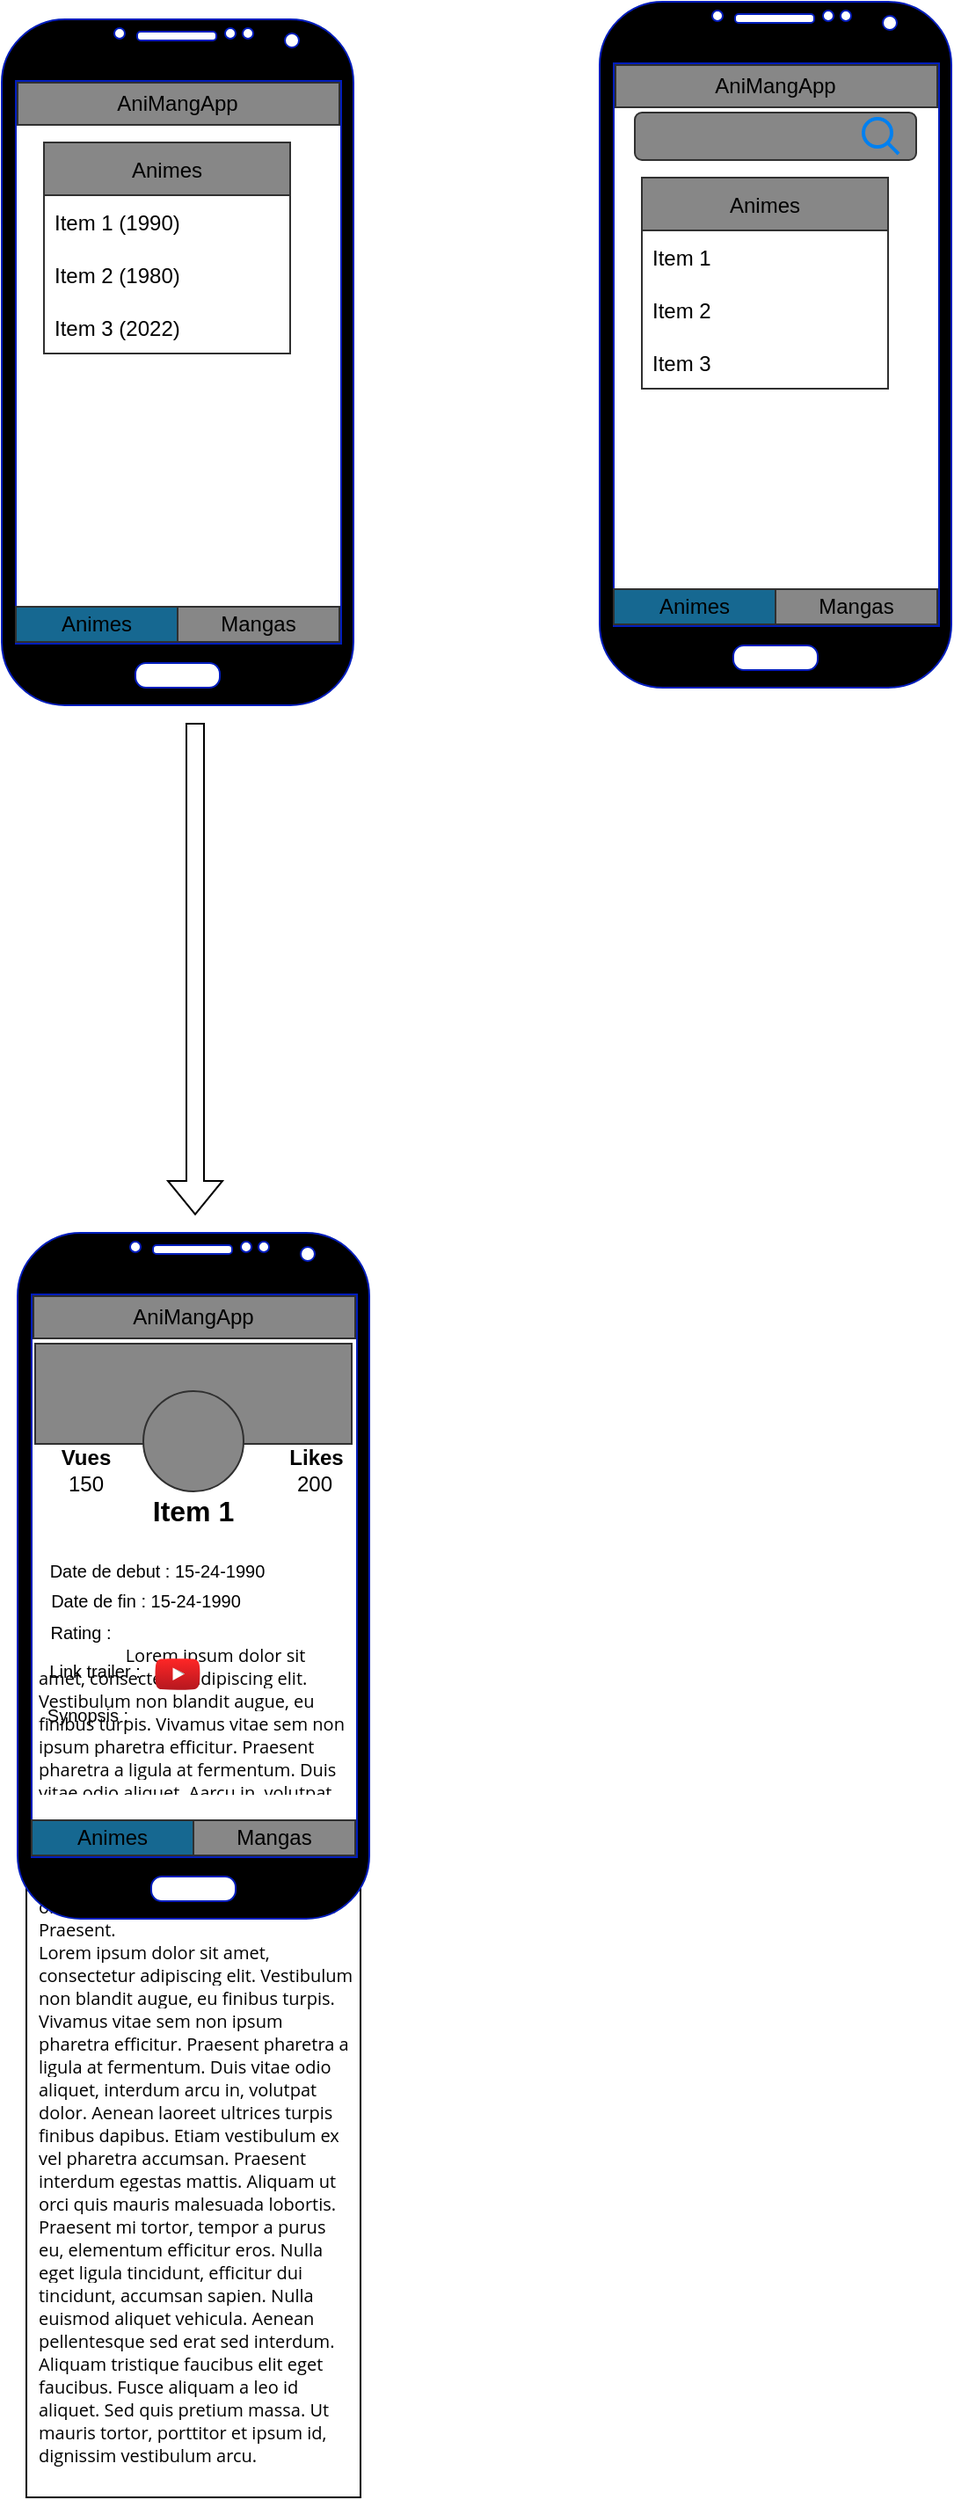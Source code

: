 <mxfile version="16.5.1" type="device"><diagram id="w10LeghZZW7Q-RA3uiY_" name="Page-1"><mxGraphModel dx="1221" dy="764" grid="1" gridSize="10" guides="1" tooltips="1" connect="1" arrows="1" fold="1" page="1" pageScale="1" pageWidth="827" pageHeight="1169" math="0" shadow="0"><root><mxCell id="0"/><mxCell id="1" parent="0"/><mxCell id="JjolqCRb1Ed1k6hYi2WR-45" value="" style="group" parent="1" vertex="1" connectable="0"><mxGeometry x="730" y="70" width="200" height="390" as="geometry"/></mxCell><mxCell id="JjolqCRb1Ed1k6hYi2WR-32" value="" style="verticalLabelPosition=bottom;verticalAlign=top;html=1;shadow=0;dashed=0;strokeWidth=1;shape=mxgraph.android.phone2;strokeColor=#001DBC;fillColor=#000000;fontColor=#ffffff;" parent="JjolqCRb1Ed1k6hYi2WR-45" vertex="1"><mxGeometry width="200" height="390" as="geometry"/></mxCell><mxCell id="JjolqCRb1Ed1k6hYi2WR-33" value="Mangas" style="rounded=0;whiteSpace=wrap;html=1;fillColor=#878787;strokeColor=#303030;" parent="JjolqCRb1Ed1k6hYi2WR-45" vertex="1"><mxGeometry x="100" y="334" width="92" height="20" as="geometry"/></mxCell><mxCell id="JjolqCRb1Ed1k6hYi2WR-34" value="Animes" style="rounded=0;whiteSpace=wrap;html=1;fillColor=#166891;strokeColor=#303030;" parent="JjolqCRb1Ed1k6hYi2WR-45" vertex="1"><mxGeometry x="8" y="334" width="92" height="20" as="geometry"/></mxCell><mxCell id="JjolqCRb1Ed1k6hYi2WR-35" value="" style="rounded=0;whiteSpace=wrap;html=1;strokeColor=#303030;fillColor=#878787;" parent="JjolqCRb1Ed1k6hYi2WR-45" vertex="1"><mxGeometry x="9" y="36" width="183" height="24" as="geometry"/></mxCell><mxCell id="JjolqCRb1Ed1k6hYi2WR-36" value="AniMangApp" style="text;html=1;strokeColor=none;fillColor=none;align=center;verticalAlign=middle;whiteSpace=wrap;rounded=0;" parent="JjolqCRb1Ed1k6hYi2WR-45" vertex="1"><mxGeometry x="70" y="46" width="60" height="4" as="geometry"/></mxCell><mxCell id="JjolqCRb1Ed1k6hYi2WR-37" value="Animes" style="swimlane;fontStyle=0;childLayout=stackLayout;horizontal=1;startSize=30;horizontalStack=0;resizeParent=1;resizeParentMax=0;resizeLast=0;collapsible=1;marginBottom=0;strokeColor=#303030;fillColor=#878787;" parent="JjolqCRb1Ed1k6hYi2WR-45" vertex="1"><mxGeometry x="24" y="100" width="140" height="120" as="geometry"/></mxCell><mxCell id="JjolqCRb1Ed1k6hYi2WR-38" value="Item 1" style="text;strokeColor=none;fillColor=none;align=left;verticalAlign=middle;spacingLeft=4;spacingRight=4;overflow=hidden;points=[[0,0.5],[1,0.5]];portConstraint=eastwest;rotatable=0;" parent="JjolqCRb1Ed1k6hYi2WR-37" vertex="1"><mxGeometry y="30" width="140" height="30" as="geometry"/></mxCell><mxCell id="JjolqCRb1Ed1k6hYi2WR-39" value="Item 2" style="text;strokeColor=none;fillColor=none;align=left;verticalAlign=middle;spacingLeft=4;spacingRight=4;overflow=hidden;points=[[0,0.5],[1,0.5]];portConstraint=eastwest;rotatable=0;" parent="JjolqCRb1Ed1k6hYi2WR-37" vertex="1"><mxGeometry y="60" width="140" height="30" as="geometry"/></mxCell><mxCell id="JjolqCRb1Ed1k6hYi2WR-40" value="Item 3" style="text;strokeColor=none;fillColor=none;align=left;verticalAlign=middle;spacingLeft=4;spacingRight=4;overflow=hidden;points=[[0,0.5],[1,0.5]];portConstraint=eastwest;rotatable=0;" parent="JjolqCRb1Ed1k6hYi2WR-37" vertex="1"><mxGeometry y="90" width="140" height="30" as="geometry"/></mxCell><mxCell id="JjolqCRb1Ed1k6hYi2WR-41" value="" style="group" parent="JjolqCRb1Ed1k6hYi2WR-45" vertex="1" connectable="0"><mxGeometry x="20" y="63" width="160" height="27" as="geometry"/></mxCell><mxCell id="JjolqCRb1Ed1k6hYi2WR-42" value="" style="rounded=1;whiteSpace=wrap;html=1;strokeColor=#303030;fillColor=#878787;" parent="JjolqCRb1Ed1k6hYi2WR-41" vertex="1"><mxGeometry width="160" height="27" as="geometry"/></mxCell><mxCell id="JjolqCRb1Ed1k6hYi2WR-43" value="" style="html=1;verticalLabelPosition=bottom;align=center;labelBackgroundColor=#ffffff;verticalAlign=top;strokeWidth=2;strokeColor=#0080F0;shadow=0;dashed=0;shape=mxgraph.ios7.icons.looking_glass;fillColor=#878787;" parent="JjolqCRb1Ed1k6hYi2WR-41" vertex="1"><mxGeometry x="130" y="3.5" width="20" height="20" as="geometry"/></mxCell><mxCell id="JjolqCRb1Ed1k6hYi2WR-46" value="" style="shape=flexArrow;endArrow=classic;html=1;rounded=0;" parent="1" edge="1"><mxGeometry width="50" height="50" relative="1" as="geometry"><mxPoint x="500" y="480" as="sourcePoint"/><mxPoint x="500" y="760" as="targetPoint"/></mxGeometry></mxCell><mxCell id="JjolqCRb1Ed1k6hYi2WR-47" value="" style="group" parent="1" vertex="1" connectable="0"><mxGeometry x="390" y="80" width="200" height="390" as="geometry"/></mxCell><mxCell id="JjolqCRb1Ed1k6hYi2WR-2" value="" style="verticalLabelPosition=bottom;verticalAlign=top;html=1;shadow=0;dashed=0;strokeWidth=1;shape=mxgraph.android.phone2;strokeColor=#001DBC;fillColor=#000000;fontColor=#ffffff;" parent="JjolqCRb1Ed1k6hYi2WR-47" vertex="1"><mxGeometry width="200" height="390" as="geometry"/></mxCell><mxCell id="JjolqCRb1Ed1k6hYi2WR-6" value="Mangas" style="rounded=0;whiteSpace=wrap;html=1;fillColor=#878787;strokeColor=#303030;" parent="JjolqCRb1Ed1k6hYi2WR-47" vertex="1"><mxGeometry x="100" y="334" width="92" height="20" as="geometry"/></mxCell><mxCell id="JjolqCRb1Ed1k6hYi2WR-9" value="Animes" style="rounded=0;whiteSpace=wrap;html=1;fillColor=#166891;strokeColor=#303030;" parent="JjolqCRb1Ed1k6hYi2WR-47" vertex="1"><mxGeometry x="8" y="334" width="92" height="20" as="geometry"/></mxCell><mxCell id="JjolqCRb1Ed1k6hYi2WR-10" value="" style="rounded=0;whiteSpace=wrap;html=1;strokeColor=#303030;fillColor=#878787;" parent="JjolqCRb1Ed1k6hYi2WR-47" vertex="1"><mxGeometry x="9" y="36" width="183" height="24" as="geometry"/></mxCell><mxCell id="JjolqCRb1Ed1k6hYi2WR-13" value="AniMangApp" style="text;html=1;strokeColor=none;fillColor=none;align=center;verticalAlign=middle;whiteSpace=wrap;rounded=0;" parent="JjolqCRb1Ed1k6hYi2WR-47" vertex="1"><mxGeometry x="70" y="46" width="60" height="4" as="geometry"/></mxCell><mxCell id="JjolqCRb1Ed1k6hYi2WR-26" value="Animes" style="swimlane;fontStyle=0;childLayout=stackLayout;horizontal=1;startSize=30;horizontalStack=0;resizeParent=1;resizeParentMax=0;resizeLast=0;collapsible=1;marginBottom=0;strokeColor=#303030;fillColor=#878787;" parent="JjolqCRb1Ed1k6hYi2WR-47" vertex="1"><mxGeometry x="24" y="70" width="140" height="120" as="geometry"/></mxCell><mxCell id="JjolqCRb1Ed1k6hYi2WR-27" value="Item 1 (1990)" style="text;strokeColor=none;fillColor=none;align=left;verticalAlign=middle;spacingLeft=4;spacingRight=4;overflow=hidden;points=[[0,0.5],[1,0.5]];portConstraint=eastwest;rotatable=0;" parent="JjolqCRb1Ed1k6hYi2WR-26" vertex="1"><mxGeometry y="30" width="140" height="30" as="geometry"/></mxCell><mxCell id="JjolqCRb1Ed1k6hYi2WR-28" value="Item 2 (1980)" style="text;strokeColor=none;fillColor=none;align=left;verticalAlign=middle;spacingLeft=4;spacingRight=4;overflow=hidden;points=[[0,0.5],[1,0.5]];portConstraint=eastwest;rotatable=0;" parent="JjolqCRb1Ed1k6hYi2WR-26" vertex="1"><mxGeometry y="60" width="140" height="30" as="geometry"/></mxCell><mxCell id="JjolqCRb1Ed1k6hYi2WR-29" value="Item 3 (2022)" style="text;strokeColor=none;fillColor=none;align=left;verticalAlign=middle;spacingLeft=4;spacingRight=4;overflow=hidden;points=[[0,0.5],[1,0.5]];portConstraint=eastwest;rotatable=0;" parent="JjolqCRb1Ed1k6hYi2WR-26" vertex="1"><mxGeometry y="90" width="140" height="30" as="geometry"/></mxCell><mxCell id="Tp25q-JHzI6yDf_XEFnD-2" value="" style="group" vertex="1" connectable="0" parent="1"><mxGeometry x="399" y="770" width="200" height="719" as="geometry"/></mxCell><mxCell id="JjolqCRb1Ed1k6hYi2WR-120" value="" style="rounded=0;whiteSpace=wrap;html=1;fontSize=10;" parent="Tp25q-JHzI6yDf_XEFnD-2" vertex="1"><mxGeometry x="5" y="359" width="190" height="360" as="geometry"/></mxCell><mxCell id="JjolqCRb1Ed1k6hYi2WR-116" value="&lt;font style=&quot;font-size: 10px&quot;&gt;&lt;span style=&quot;font-family: &amp;#34;open sans&amp;#34; , &amp;#34;arial&amp;#34; , sans-serif ; background-color: rgb(255 , 255 , 255)&quot;&gt;&lt;font style=&quot;font-size: 10px&quot;&gt;&amp;nbsp; &amp;nbsp; &amp;nbsp; &amp;nbsp; &amp;nbsp; &amp;nbsp; &amp;nbsp; &amp;nbsp; &amp;nbsp; &amp;nbsp;Lorem ipsum dolor sit amet, consectetur adipiscing elit. Vestibulum non blandit augue, eu finibus turpis. Vivamus vitae sem non ipsum pharetra efficitur. Praesent pharetra a ligula at fermentum. Duis vitae odio aliquet, Aarcu in, volutpat dolor. Aenean laoreet ultrices turpis finibus dapibus. Etiam vestibulum ex vel pharetra accumsan. Praesent interdum egestas mattis. Aliquam ut orci quis mauris malesuada lobortis. Praesent.&lt;br&gt;&lt;/font&gt;&lt;/span&gt;&lt;span style=&quot;font-family: &amp;#34;open sans&amp;#34; , &amp;#34;arial&amp;#34; , sans-serif ; text-align: justify ; background-color: rgb(255 , 255 , 255)&quot;&gt;Lorem ipsum dolor sit amet, consectetur adipiscing elit. Vestibulum non blandit augue, eu finibus turpis. Vivamus vitae sem non ipsum pharetra efficitur. Praesent pharetra a ligula at fermentum. Duis vitae odio aliquet, interdum arcu in, volutpat dolor. Aenean laoreet ultrices turpis finibus dapibus. Etiam vestibulum ex vel pharetra accumsan. Praesent interdum egestas mattis. Aliquam ut orci quis mauris malesuada lobortis. Praesent mi tortor, tempor a purus eu, elementum efficitur eros. Nulla eget ligula tincidunt, efficitur dui tincidunt, accumsan sapien. Nulla euismod aliquet vehicula. Aenean pellentesque sed erat sed interdum. Aliquam tristique faucibus elit eget faucibus. Fusce aliquam a leo id aliquet. Sed quis pretium massa. Ut mauris tortor, porttitor et ipsum id, dignissim vestibulum arcu.&lt;/span&gt;&lt;/font&gt;&lt;span style=&quot;font-family: &amp;#34;open sans&amp;#34; , &amp;#34;arial&amp;#34; , sans-serif ; background-color: rgb(255 , 255 , 255)&quot;&gt;&lt;font style=&quot;font-size: 10px&quot;&gt;&lt;br&gt;&lt;/font&gt;&lt;/span&gt;" style="text;html=1;strokeColor=none;fillColor=none;align=left;verticalAlign=middle;whiteSpace=wrap;rounded=0;fontSize=10;" parent="Tp25q-JHzI6yDf_XEFnD-2" vertex="1"><mxGeometry x="10" y="277" width="181" height="380" as="geometry"/></mxCell><mxCell id="JjolqCRb1Ed1k6hYi2WR-49" value="" style="verticalLabelPosition=bottom;verticalAlign=top;html=1;shadow=0;dashed=0;strokeWidth=1;shape=mxgraph.android.phone2;strokeColor=#001DBC;fillColor=#000000;fontColor=#ffffff;" parent="Tp25q-JHzI6yDf_XEFnD-2" vertex="1"><mxGeometry width="200" height="390" as="geometry"/></mxCell><mxCell id="JjolqCRb1Ed1k6hYi2WR-50" value="Mangas" style="rounded=0;whiteSpace=wrap;html=1;fillColor=#878787;strokeColor=#303030;" parent="Tp25q-JHzI6yDf_XEFnD-2" vertex="1"><mxGeometry x="100" y="334" width="92" height="20" as="geometry"/></mxCell><mxCell id="JjolqCRb1Ed1k6hYi2WR-51" value="Animes" style="rounded=0;whiteSpace=wrap;html=1;fillColor=#166891;strokeColor=#303030;" parent="Tp25q-JHzI6yDf_XEFnD-2" vertex="1"><mxGeometry x="8" y="334" width="92" height="20" as="geometry"/></mxCell><mxCell id="JjolqCRb1Ed1k6hYi2WR-52" value="" style="rounded=0;whiteSpace=wrap;html=1;strokeColor=#303030;fillColor=#878787;" parent="Tp25q-JHzI6yDf_XEFnD-2" vertex="1"><mxGeometry x="9" y="36" width="183" height="24" as="geometry"/></mxCell><mxCell id="JjolqCRb1Ed1k6hYi2WR-53" value="AniMangApp" style="text;html=1;strokeColor=none;fillColor=none;align=center;verticalAlign=middle;whiteSpace=wrap;rounded=0;" parent="Tp25q-JHzI6yDf_XEFnD-2" vertex="1"><mxGeometry x="70" y="46" width="60" height="4" as="geometry"/></mxCell><mxCell id="JjolqCRb1Ed1k6hYi2WR-59" value="" style="rounded=0;whiteSpace=wrap;html=1;strokeColor=#303030;fillColor=#878787;" parent="Tp25q-JHzI6yDf_XEFnD-2" vertex="1"><mxGeometry x="10" y="63" width="180" height="57" as="geometry"/></mxCell><mxCell id="JjolqCRb1Ed1k6hYi2WR-61" value="" style="ellipse;whiteSpace=wrap;html=1;aspect=fixed;strokeColor=#303030;fillColor=#878787;" parent="Tp25q-JHzI6yDf_XEFnD-2" vertex="1"><mxGeometry x="71.5" y="90" width="57" height="57" as="geometry"/></mxCell><mxCell id="JjolqCRb1Ed1k6hYi2WR-62" value="Vues" style="text;html=1;strokeColor=none;fillColor=none;align=center;verticalAlign=middle;whiteSpace=wrap;rounded=0;fontStyle=1" parent="Tp25q-JHzI6yDf_XEFnD-2" vertex="1"><mxGeometry x="8.5" y="113" width="60" height="30" as="geometry"/></mxCell><mxCell id="JjolqCRb1Ed1k6hYi2WR-63" value="150" style="text;html=1;strokeColor=none;fillColor=none;align=center;verticalAlign=middle;whiteSpace=wrap;rounded=0;" parent="Tp25q-JHzI6yDf_XEFnD-2" vertex="1"><mxGeometry x="8.5" y="128" width="60" height="30" as="geometry"/></mxCell><mxCell id="JjolqCRb1Ed1k6hYi2WR-64" value="200" style="text;html=1;strokeColor=none;fillColor=none;align=center;verticalAlign=middle;whiteSpace=wrap;rounded=0;" parent="Tp25q-JHzI6yDf_XEFnD-2" vertex="1"><mxGeometry x="139" y="128" width="60" height="30" as="geometry"/></mxCell><mxCell id="JjolqCRb1Ed1k6hYi2WR-65" value="Likes" style="text;html=1;strokeColor=none;fillColor=none;align=center;verticalAlign=middle;whiteSpace=wrap;rounded=0;fontStyle=1" parent="Tp25q-JHzI6yDf_XEFnD-2" vertex="1"><mxGeometry x="140" y="113" width="60" height="30" as="geometry"/></mxCell><mxCell id="JjolqCRb1Ed1k6hYi2WR-67" value="Synopsis :" style="text;html=1;strokeColor=none;fillColor=none;align=center;verticalAlign=middle;whiteSpace=wrap;rounded=0;fontSize=10;" parent="Tp25q-JHzI6yDf_XEFnD-2" vertex="1"><mxGeometry x="9.5" y="269" width="60" height="10" as="geometry"/></mxCell><mxCell id="JjolqCRb1Ed1k6hYi2WR-96" value="Date de debut : 15-24-1990" style="text;html=1;strokeColor=none;fillColor=none;align=center;verticalAlign=middle;whiteSpace=wrap;rounded=0;fontSize=10;" parent="Tp25q-JHzI6yDf_XEFnD-2" vertex="1"><mxGeometry x="11" y="185" width="137" height="13" as="geometry"/></mxCell><mxCell id="JjolqCRb1Ed1k6hYi2WR-98" value="Link trailer :" style="text;html=1;strokeColor=none;fillColor=none;align=center;verticalAlign=middle;whiteSpace=wrap;rounded=0;fontSize=10;" parent="Tp25q-JHzI6yDf_XEFnD-2" vertex="1"><mxGeometry x="13.5" y="242" width="60" height="14" as="geometry"/></mxCell><mxCell id="JjolqCRb1Ed1k6hYi2WR-99" value="Date de fin : 15-24-1990" style="text;html=1;strokeColor=none;fillColor=none;align=center;verticalAlign=middle;whiteSpace=wrap;rounded=0;fontSize=10;" parent="Tp25q-JHzI6yDf_XEFnD-2" vertex="1"><mxGeometry x="15" y="202" width="116" height="14" as="geometry"/></mxCell><mxCell id="JjolqCRb1Ed1k6hYi2WR-106" value="" style="group" parent="Tp25q-JHzI6yDf_XEFnD-2" vertex="1" connectable="0"><mxGeometry x="61" y="220" width="80" height="22" as="geometry"/></mxCell><mxCell id="JjolqCRb1Ed1k6hYi2WR-101" value="" style="shape=image;html=1;verticalAlign=top;verticalLabelPosition=bottom;labelBackgroundColor=#ffffff;imageAspect=0;aspect=fixed;image=https://cdn1.iconfinder.com/data/icons/material-core/21/star-outline-128.png;fontSize=10;strokeColor=#303030;fillColor=#878787;" parent="JjolqCRb1Ed1k6hYi2WR-106" vertex="1"><mxGeometry x="64.158" width="15.842" height="15.842" as="geometry"/></mxCell><mxCell id="JjolqCRb1Ed1k6hYi2WR-102" value="" style="shape=image;html=1;verticalAlign=top;verticalLabelPosition=bottom;labelBackgroundColor=#ffffff;imageAspect=0;aspect=fixed;image=https://cdn4.iconfinder.com/data/icons/ionicons/512/icon-ios7-star-128.png;fontSize=10;strokeColor=#303030;fillColor=#878787;" parent="JjolqCRb1Ed1k6hYi2WR-106" vertex="1"><mxGeometry width="15.842" height="15.842" as="geometry"/></mxCell><mxCell id="JjolqCRb1Ed1k6hYi2WR-103" value="" style="shape=image;html=1;verticalAlign=top;verticalLabelPosition=bottom;labelBackgroundColor=#ffffff;imageAspect=0;aspect=fixed;image=https://cdn4.iconfinder.com/data/icons/ionicons/512/icon-ios7-star-128.png;fontSize=10;strokeColor=#303030;fillColor=#878787;" parent="JjolqCRb1Ed1k6hYi2WR-106" vertex="1"><mxGeometry x="16.634" width="15.842" height="15.842" as="geometry"/></mxCell><mxCell id="JjolqCRb1Ed1k6hYi2WR-104" value="" style="shape=image;html=1;verticalAlign=top;verticalLabelPosition=bottom;labelBackgroundColor=#ffffff;imageAspect=0;aspect=fixed;image=https://cdn4.iconfinder.com/data/icons/ionicons/512/icon-ios7-star-128.png;fontSize=10;strokeColor=#303030;fillColor=#878787;" parent="JjolqCRb1Ed1k6hYi2WR-106" vertex="1"><mxGeometry x="32.475" width="15.842" height="15.842" as="geometry"/></mxCell><mxCell id="JjolqCRb1Ed1k6hYi2WR-105" value="" style="shape=image;html=1;verticalAlign=top;verticalLabelPosition=bottom;labelBackgroundColor=#ffffff;imageAspect=0;aspect=fixed;image=https://cdn4.iconfinder.com/data/icons/ionicons/512/icon-ios7-star-128.png;fontSize=10;strokeColor=#303030;fillColor=#878787;" parent="JjolqCRb1Ed1k6hYi2WR-106" vertex="1"><mxGeometry x="48.317" width="15.842" height="15.842" as="geometry"/></mxCell><mxCell id="JjolqCRb1Ed1k6hYi2WR-108" value="&lt;font style=&quot;font-size: 16px&quot;&gt;&lt;b&gt;Item 1&lt;/b&gt;&lt;/font&gt;" style="text;html=1;strokeColor=none;fillColor=none;align=center;verticalAlign=middle;whiteSpace=wrap;rounded=0;fontSize=10;" parent="Tp25q-JHzI6yDf_XEFnD-2" vertex="1"><mxGeometry x="70" y="143" width="60" height="30" as="geometry"/></mxCell><mxCell id="JjolqCRb1Ed1k6hYi2WR-109" value="Rating :" style="text;html=1;strokeColor=none;fillColor=none;align=center;verticalAlign=middle;whiteSpace=wrap;rounded=0;fontSize=10;" parent="Tp25q-JHzI6yDf_XEFnD-2" vertex="1"><mxGeometry x="15.5" y="220" width="40" height="14" as="geometry"/></mxCell><mxCell id="JjolqCRb1Ed1k6hYi2WR-114" value="" style="shape=image;html=1;verticalAlign=top;verticalLabelPosition=bottom;labelBackgroundColor=#ffffff;imageAspect=0;aspect=fixed;image=https://cdn1.iconfinder.com/data/icons/iconoir-vol-1/24/chat-bubble-translate-128.png;fontSize=16;strokeColor=#303030;fillColor=#878787;" parent="Tp25q-JHzI6yDf_XEFnD-2" vertex="1"><mxGeometry x="162" y="680" width="28" height="28" as="geometry"/></mxCell><mxCell id="JjolqCRb1Ed1k6hYi2WR-115" value="" style="dashed=0;outlineConnect=0;html=1;align=center;labelPosition=center;verticalLabelPosition=bottom;verticalAlign=top;shape=mxgraph.weblogos.youtube_2;fillColor=#FF2626;gradientColor=#B5171F;fontSize=16;strokeColor=#303030;" parent="Tp25q-JHzI6yDf_XEFnD-2" vertex="1"><mxGeometry x="78.19" y="242" width="25.62" height="18" as="geometry"/></mxCell><mxCell id="JjolqCRb1Ed1k6hYi2WR-117" value="Text" style="text;html=1;align=center;verticalAlign=middle;resizable=0;points=[];autosize=1;strokeColor=none;fillColor=none;fontSize=10;" parent="Tp25q-JHzI6yDf_XEFnD-2" vertex="1"><mxGeometry x="70" y="350" width="40" height="20" as="geometry"/></mxCell><mxCell id="JjolqCRb1Ed1k6hYi2WR-119" value="" style="rounded=0;whiteSpace=wrap;html=1;fontSize=10;strokeColor=#FFFFFF;fillColor=#FFFFFF;" parent="Tp25q-JHzI6yDf_XEFnD-2" vertex="1"><mxGeometry x="10.5" y="320" width="180" height="13" as="geometry"/></mxCell><mxCell id="JjolqCRb1Ed1k6hYi2WR-121" value="" style="shape=image;html=1;verticalAlign=top;verticalLabelPosition=bottom;labelBackgroundColor=#ffffff;imageAspect=0;aspect=fixed;image=https://cdn1.iconfinder.com/data/icons/ui-essential-17/32/UI_Essential_Outline_2_essential-app-ui-like-128.png;fontSize=10;strokeColor=#FFFFFF;fillColor=#FFFFFF;" parent="Tp25q-JHzI6yDf_XEFnD-2" vertex="1"><mxGeometry x="131" y="123" width="24" height="24" as="geometry"/></mxCell></root></mxGraphModel></diagram></mxfile>